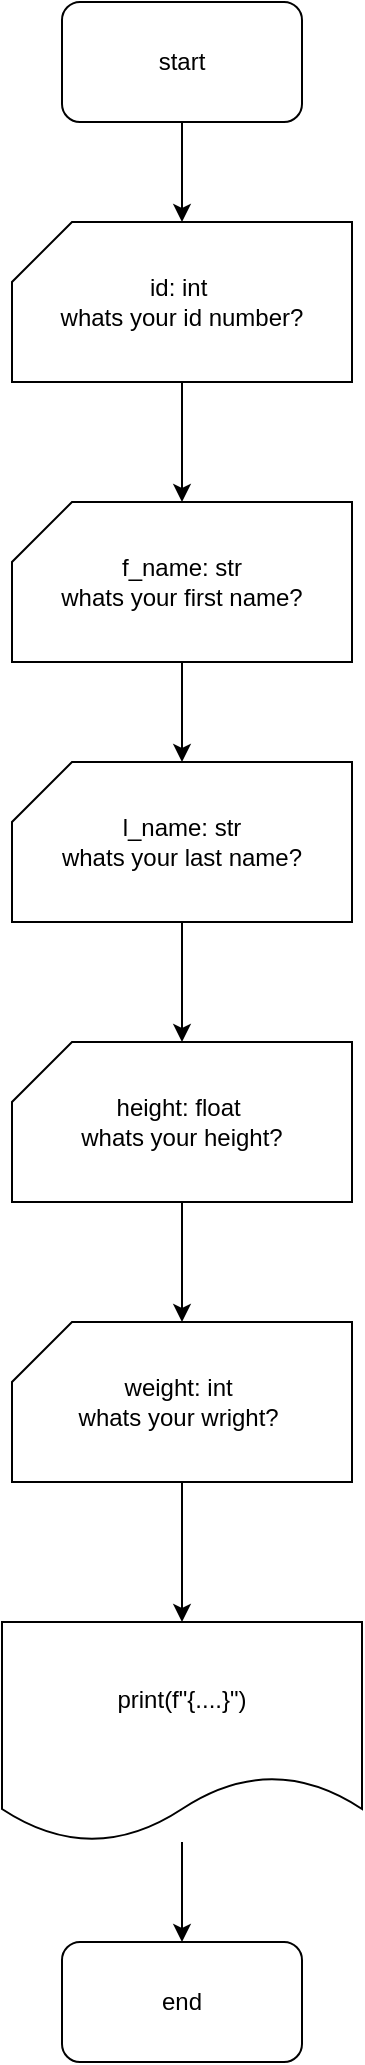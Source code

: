 <mxfile version="24.7.10">
  <diagram name="Page-1" id="fjiqVhB-1ZFYpQL12mDG">
    <mxGraphModel dx="1042" dy="533" grid="1" gridSize="10" guides="1" tooltips="1" connect="1" arrows="1" fold="1" page="1" pageScale="1" pageWidth="850" pageHeight="1100" math="0" shadow="0">
      <root>
        <mxCell id="0" />
        <mxCell id="1" parent="0" />
        <mxCell id="IoxgDRRb8mEvADH8VKbI-1" value="end" style="rounded=1;whiteSpace=wrap;html=1;" vertex="1" parent="1">
          <mxGeometry x="360" y="1010" width="120" height="60" as="geometry" />
        </mxCell>
        <mxCell id="IoxgDRRb8mEvADH8VKbI-4" value="" style="edgeStyle=orthogonalEdgeStyle;rounded=0;orthogonalLoop=1;jettySize=auto;html=1;" edge="1" parent="1" source="IoxgDRRb8mEvADH8VKbI-2" target="IoxgDRRb8mEvADH8VKbI-3">
          <mxGeometry relative="1" as="geometry" />
        </mxCell>
        <mxCell id="IoxgDRRb8mEvADH8VKbI-2" value="start" style="rounded=1;whiteSpace=wrap;html=1;" vertex="1" parent="1">
          <mxGeometry x="360" y="40" width="120" height="60" as="geometry" />
        </mxCell>
        <mxCell id="IoxgDRRb8mEvADH8VKbI-8" value="" style="edgeStyle=orthogonalEdgeStyle;rounded=0;orthogonalLoop=1;jettySize=auto;html=1;" edge="1" parent="1" source="IoxgDRRb8mEvADH8VKbI-3" target="IoxgDRRb8mEvADH8VKbI-5">
          <mxGeometry relative="1" as="geometry" />
        </mxCell>
        <mxCell id="IoxgDRRb8mEvADH8VKbI-3" value="id: int&amp;nbsp;&lt;div&gt;whats your id number?&lt;/div&gt;" style="shape=card;whiteSpace=wrap;html=1;" vertex="1" parent="1">
          <mxGeometry x="335" y="150" width="170" height="80" as="geometry" />
        </mxCell>
        <mxCell id="IoxgDRRb8mEvADH8VKbI-9" value="" style="edgeStyle=orthogonalEdgeStyle;rounded=0;orthogonalLoop=1;jettySize=auto;html=1;" edge="1" parent="1" source="IoxgDRRb8mEvADH8VKbI-5" target="IoxgDRRb8mEvADH8VKbI-6">
          <mxGeometry relative="1" as="geometry" />
        </mxCell>
        <mxCell id="IoxgDRRb8mEvADH8VKbI-5" value="f_name: str&lt;div&gt;whats your first name?&lt;/div&gt;" style="shape=card;whiteSpace=wrap;html=1;" vertex="1" parent="1">
          <mxGeometry x="335" y="290" width="170" height="80" as="geometry" />
        </mxCell>
        <mxCell id="IoxgDRRb8mEvADH8VKbI-15" value="" style="edgeStyle=orthogonalEdgeStyle;rounded=0;orthogonalLoop=1;jettySize=auto;html=1;" edge="1" parent="1" source="IoxgDRRb8mEvADH8VKbI-6" target="IoxgDRRb8mEvADH8VKbI-14">
          <mxGeometry relative="1" as="geometry" />
        </mxCell>
        <mxCell id="IoxgDRRb8mEvADH8VKbI-6" value="l_name: str&lt;div&gt;whats your last name?&lt;/div&gt;" style="shape=card;whiteSpace=wrap;html=1;" vertex="1" parent="1">
          <mxGeometry x="335" y="420" width="170" height="80" as="geometry" />
        </mxCell>
        <mxCell id="IoxgDRRb8mEvADH8VKbI-13" value="" style="edgeStyle=orthogonalEdgeStyle;rounded=0;orthogonalLoop=1;jettySize=auto;html=1;" edge="1" parent="1" source="IoxgDRRb8mEvADH8VKbI-11" target="IoxgDRRb8mEvADH8VKbI-1">
          <mxGeometry relative="1" as="geometry" />
        </mxCell>
        <mxCell id="IoxgDRRb8mEvADH8VKbI-11" value="print(f&quot;{....}&quot;)" style="shape=document;whiteSpace=wrap;html=1;boundedLbl=1;" vertex="1" parent="1">
          <mxGeometry x="330" y="850" width="180" height="110" as="geometry" />
        </mxCell>
        <mxCell id="IoxgDRRb8mEvADH8VKbI-17" value="" style="edgeStyle=orthogonalEdgeStyle;rounded=0;orthogonalLoop=1;jettySize=auto;html=1;" edge="1" parent="1" source="IoxgDRRb8mEvADH8VKbI-14" target="IoxgDRRb8mEvADH8VKbI-16">
          <mxGeometry relative="1" as="geometry" />
        </mxCell>
        <mxCell id="IoxgDRRb8mEvADH8VKbI-14" value="height: float&amp;nbsp;&lt;div&gt;whats your height?&lt;/div&gt;" style="shape=card;whiteSpace=wrap;html=1;" vertex="1" parent="1">
          <mxGeometry x="335" y="560" width="170" height="80" as="geometry" />
        </mxCell>
        <mxCell id="IoxgDRRb8mEvADH8VKbI-18" value="" style="edgeStyle=orthogonalEdgeStyle;rounded=0;orthogonalLoop=1;jettySize=auto;html=1;" edge="1" parent="1" source="IoxgDRRb8mEvADH8VKbI-16" target="IoxgDRRb8mEvADH8VKbI-11">
          <mxGeometry relative="1" as="geometry" />
        </mxCell>
        <mxCell id="IoxgDRRb8mEvADH8VKbI-16" value="weight: int&amp;nbsp;&lt;div&gt;whats your wright?&amp;nbsp;&lt;/div&gt;" style="shape=card;whiteSpace=wrap;html=1;" vertex="1" parent="1">
          <mxGeometry x="335" y="700" width="170" height="80" as="geometry" />
        </mxCell>
      </root>
    </mxGraphModel>
  </diagram>
</mxfile>
